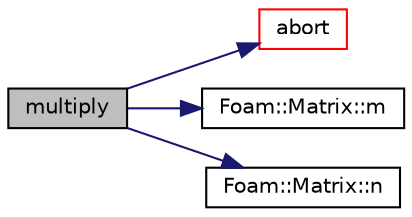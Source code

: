 digraph "multiply"
{
  bgcolor="transparent";
  edge [fontname="Helvetica",fontsize="10",labelfontname="Helvetica",labelfontsize="10"];
  node [fontname="Helvetica",fontsize="10",shape=record];
  rankdir="LR";
  Node125003 [label="multiply",height=0.2,width=0.4,color="black", fillcolor="grey75", style="filled", fontcolor="black"];
  Node125003 -> Node125004 [color="midnightblue",fontsize="10",style="solid",fontname="Helvetica"];
  Node125004 [label="abort",height=0.2,width=0.4,color="red",URL="$a21851.html#a447107a607d03e417307c203fa5fb44b"];
  Node125003 -> Node125049 [color="midnightblue",fontsize="10",style="solid",fontname="Helvetica"];
  Node125049 [label="Foam::Matrix::m",height=0.2,width=0.4,color="black",URL="$a27889.html#a910305ebc963132f09b276357a5a6da0",tooltip="Return the number of rows. "];
  Node125003 -> Node125050 [color="midnightblue",fontsize="10",style="solid",fontname="Helvetica"];
  Node125050 [label="Foam::Matrix::n",height=0.2,width=0.4,color="black",URL="$a27889.html#a8a840ce72ef06572aff1f3e950889757",tooltip="Return the number of columns. "];
}
